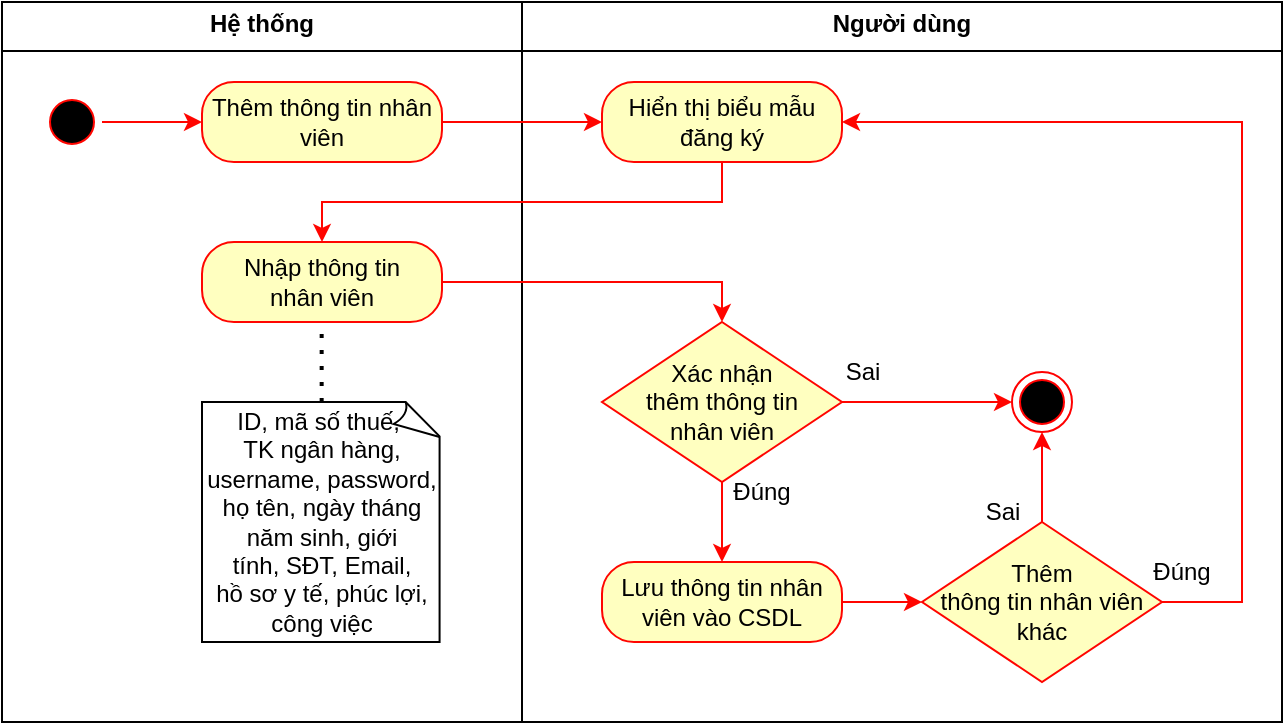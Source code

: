 <mxfile version="26.0.10">
  <diagram name="Page-1" id="iDX6k-6ujFG3Mrd-17x8">
    <mxGraphModel dx="976" dy="418" grid="1" gridSize="10" guides="1" tooltips="1" connect="1" arrows="1" fold="1" page="1" pageScale="1" pageWidth="850" pageHeight="1100" math="0" shadow="0">
      <root>
        <mxCell id="0" />
        <mxCell id="1" parent="0" />
        <mxCell id="tkutnggVbvfWownCSWg2-39" value="&lt;p style=&quot;margin:0px;margin-top:4px;text-align:center;&quot;&gt;&lt;b&gt;Hệ thống&lt;/b&gt;&lt;/p&gt;&lt;hr size=&quot;1&quot; style=&quot;border-style:solid;&quot;&gt;&lt;div style=&quot;height:2px;&quot;&gt;&lt;/div&gt;" style="verticalAlign=top;align=left;overflow=fill;html=1;whiteSpace=wrap;" parent="1" vertex="1">
          <mxGeometry width="260" height="360" as="geometry" />
        </mxCell>
        <mxCell id="tkutnggVbvfWownCSWg2-38" value="&lt;p style=&quot;margin:0px;margin-top:4px;text-align:center;&quot;&gt;&lt;b&gt;Người dùng&lt;/b&gt;&lt;/p&gt;&lt;hr size=&quot;1&quot; style=&quot;border-style:solid;&quot;&gt;&lt;div style=&quot;height:2px;&quot;&gt;&lt;/div&gt;" style="verticalAlign=top;align=left;overflow=fill;html=1;whiteSpace=wrap;" parent="1" vertex="1">
          <mxGeometry x="260" width="380" height="360" as="geometry" />
        </mxCell>
        <mxCell id="tkutnggVbvfWownCSWg2-3" value="" style="ellipse;html=1;shape=startState;fillColor=#000000;strokeColor=#FF0500;" parent="1" vertex="1">
          <mxGeometry x="20" y="45" width="30" height="30" as="geometry" />
        </mxCell>
        <mxCell id="tkutnggVbvfWownCSWg2-4" value="" style="edgeStyle=orthogonalEdgeStyle;rounded=0;orthogonalLoop=1;jettySize=auto;html=1;strokeColor=#FF0500;" parent="1" source="tkutnggVbvfWownCSWg2-3" target="tkutnggVbvfWownCSWg2-6" edge="1">
          <mxGeometry relative="1" as="geometry" />
        </mxCell>
        <mxCell id="tkutnggVbvfWownCSWg2-23" value="" style="edgeStyle=orthogonalEdgeStyle;rounded=0;orthogonalLoop=1;jettySize=auto;html=1;strokeColor=#FF0500;" parent="1" source="tkutnggVbvfWownCSWg2-6" target="tkutnggVbvfWownCSWg2-8" edge="1">
          <mxGeometry relative="1" as="geometry" />
        </mxCell>
        <mxCell id="tkutnggVbvfWownCSWg2-6" value="Thêm thông tin nhân viên" style="rounded=1;whiteSpace=wrap;html=1;arcSize=40;fontColor=#000000;fillColor=#ffffc0;strokeColor=#FF0500;" parent="1" vertex="1">
          <mxGeometry x="100" y="40" width="120" height="40" as="geometry" />
        </mxCell>
        <mxCell id="tkutnggVbvfWownCSWg2-24" style="edgeStyle=orthogonalEdgeStyle;rounded=0;orthogonalLoop=1;jettySize=auto;html=1;entryX=0.5;entryY=0;entryDx=0;entryDy=0;strokeColor=#FF0500;" parent="1" source="tkutnggVbvfWownCSWg2-8" target="tkutnggVbvfWownCSWg2-13" edge="1">
          <mxGeometry relative="1" as="geometry">
            <Array as="points">
              <mxPoint x="360" y="100" />
              <mxPoint x="160" y="100" />
            </Array>
          </mxGeometry>
        </mxCell>
        <mxCell id="tkutnggVbvfWownCSWg2-8" value="Hiển thị biểu mẫu đăng ký" style="rounded=1;whiteSpace=wrap;html=1;arcSize=40;fontColor=#000000;fillColor=#ffffc0;strokeColor=#FF0500;" parent="1" vertex="1">
          <mxGeometry x="300" y="40" width="120" height="40" as="geometry" />
        </mxCell>
        <mxCell id="tkutnggVbvfWownCSWg2-26" value="" style="edgeStyle=orthogonalEdgeStyle;rounded=0;orthogonalLoop=1;jettySize=auto;html=1;strokeColor=#FF0500;entryX=0.5;entryY=0;entryDx=0;entryDy=0;" parent="1" source="tkutnggVbvfWownCSWg2-13" target="tkutnggVbvfWownCSWg2-43" edge="1">
          <mxGeometry relative="1" as="geometry">
            <mxPoint x="300" y="140" as="targetPoint" />
          </mxGeometry>
        </mxCell>
        <mxCell id="tkutnggVbvfWownCSWg2-13" value="Nhập thông tin&lt;br&gt;nhân viên" style="rounded=1;whiteSpace=wrap;html=1;arcSize=40;fontColor=#000000;fillColor=#ffffc0;strokeColor=#FF0500;" parent="1" vertex="1">
          <mxGeometry x="100" y="120" width="120" height="40" as="geometry" />
        </mxCell>
        <mxCell id="tkutnggVbvfWownCSWg2-14" value="ID, mã số thuế,&amp;nbsp;&lt;br&gt;TK ngân hàng,&lt;div&gt;username, password, họ tên,&amp;nbsp;&lt;span style=&quot;background-color: transparent; color: light-dark(rgb(0, 0, 0), rgb(255, 255, 255));&quot;&gt;ngày tháng&lt;/span&gt;&lt;/div&gt;&lt;div&gt;&lt;span style=&quot;background-color: transparent; color: light-dark(rgb(0, 0, 0), rgb(255, 255, 255));&quot;&gt;năm sinh,&amp;nbsp;&lt;/span&gt;&lt;span style=&quot;background-color: transparent; color: light-dark(rgb(0, 0, 0), rgb(255, 255, 255));&quot;&gt;giới tính,&amp;nbsp;&lt;/span&gt;&lt;span style=&quot;background-color: transparent; color: light-dark(rgb(0, 0, 0), rgb(255, 255, 255));&quot;&gt;SĐT, Email,&lt;/span&gt;&lt;/div&gt;&lt;div&gt;hồ sơ y tế, phúc lợi,&lt;br&gt;công việc&lt;/div&gt;" style="whiteSpace=wrap;html=1;shape=mxgraph.basic.document;align=center;strokeColor=#000000;" parent="1" vertex="1">
          <mxGeometry x="100" y="200" width="120" height="120" as="geometry" />
        </mxCell>
        <mxCell id="tkutnggVbvfWownCSWg2-37" value="" style="endArrow=none;dashed=1;html=1;dashPattern=1 3;strokeWidth=2;rounded=0;" parent="1" edge="1">
          <mxGeometry width="50" height="50" relative="1" as="geometry">
            <mxPoint x="159.83" y="200" as="sourcePoint" />
            <mxPoint x="159.83" y="160" as="targetPoint" />
          </mxGeometry>
        </mxCell>
        <mxCell id="tkutnggVbvfWownCSWg2-47" value="" style="edgeStyle=orthogonalEdgeStyle;rounded=0;orthogonalLoop=1;jettySize=auto;html=1;strokeColor=#FF0500;" parent="1" source="tkutnggVbvfWownCSWg2-43" target="tkutnggVbvfWownCSWg2-45" edge="1">
          <mxGeometry relative="1" as="geometry" />
        </mxCell>
        <mxCell id="tkutnggVbvfWownCSWg2-52" value="" style="edgeStyle=orthogonalEdgeStyle;rounded=0;orthogonalLoop=1;jettySize=auto;html=1;strokeColor=#FF0500;" parent="1" source="tkutnggVbvfWownCSWg2-43" target="tkutnggVbvfWownCSWg2-51" edge="1">
          <mxGeometry relative="1" as="geometry" />
        </mxCell>
        <mxCell id="tkutnggVbvfWownCSWg2-43" value="Xác nhận&lt;br&gt;thêm&amp;nbsp;&lt;span style=&quot;background-color: transparent; color: light-dark(rgb(0, 0, 0), rgb(237, 237, 237));&quot;&gt;thông tin&lt;/span&gt;&lt;div&gt;nhân viên&lt;/div&gt;" style="rhombus;whiteSpace=wrap;html=1;fontColor=#000000;fillColor=#ffffc0;strokeColor=#FF0500;" parent="1" vertex="1">
          <mxGeometry x="300" y="160" width="120" height="80" as="geometry" />
        </mxCell>
        <mxCell id="tkutnggVbvfWownCSWg2-48" value="" style="edgeStyle=orthogonalEdgeStyle;rounded=0;orthogonalLoop=1;jettySize=auto;html=1;strokeColor=#FF0500;" parent="1" source="tkutnggVbvfWownCSWg2-45" target="tkutnggVbvfWownCSWg2-46" edge="1">
          <mxGeometry relative="1" as="geometry" />
        </mxCell>
        <mxCell id="tkutnggVbvfWownCSWg2-45" value="Lưu thông tin nhân viên vào CSDL" style="rounded=1;whiteSpace=wrap;html=1;arcSize=40;fontColor=#000000;fillColor=#ffffc0;strokeColor=#FF0500;" parent="1" vertex="1">
          <mxGeometry x="300" y="280" width="120" height="40" as="geometry" />
        </mxCell>
        <mxCell id="tkutnggVbvfWownCSWg2-50" style="edgeStyle=orthogonalEdgeStyle;rounded=0;orthogonalLoop=1;jettySize=auto;html=1;entryX=1;entryY=0.5;entryDx=0;entryDy=0;strokeColor=#FF0500;" parent="1" source="tkutnggVbvfWownCSWg2-46" target="tkutnggVbvfWownCSWg2-8" edge="1">
          <mxGeometry relative="1" as="geometry">
            <Array as="points">
              <mxPoint x="620" y="300" />
              <mxPoint x="620" y="60" />
            </Array>
          </mxGeometry>
        </mxCell>
        <mxCell id="q3tbFfEsXDS2Rb-mdqhw-1" value="" style="edgeStyle=orthogonalEdgeStyle;rounded=0;orthogonalLoop=1;jettySize=auto;html=1;strokeColor=light-dark(#FF0000,#FFFFFF);" edge="1" parent="1" source="tkutnggVbvfWownCSWg2-46" target="tkutnggVbvfWownCSWg2-51">
          <mxGeometry relative="1" as="geometry" />
        </mxCell>
        <mxCell id="tkutnggVbvfWownCSWg2-46" value="Thêm&lt;br&gt;thông tin&amp;nbsp;&lt;span style=&quot;background-color: transparent; color: light-dark(rgb(0, 0, 0), rgb(237, 237, 237));&quot;&gt;nhân viên&lt;/span&gt;&lt;div&gt;khác&lt;/div&gt;" style="rhombus;whiteSpace=wrap;html=1;fontColor=#000000;fillColor=#ffffc0;strokeColor=#FF0500;" parent="1" vertex="1">
          <mxGeometry x="460" y="260" width="120" height="80" as="geometry" />
        </mxCell>
        <mxCell id="tkutnggVbvfWownCSWg2-51" value="" style="ellipse;html=1;shape=endState;fillColor=#000000;strokeColor=#ff0000;" parent="1" vertex="1">
          <mxGeometry x="505" y="185" width="30" height="30" as="geometry" />
        </mxCell>
        <mxCell id="tkutnggVbvfWownCSWg2-54" value="Đúng" style="text;html=1;align=center;verticalAlign=middle;whiteSpace=wrap;rounded=0;fontFamily=Helvetica;fontSize=12;fontColor=#000000;" parent="1" vertex="1">
          <mxGeometry x="560" y="270" width="60" height="30" as="geometry" />
        </mxCell>
        <mxCell id="tkutnggVbvfWownCSWg2-55" value="Đúng" style="text;html=1;align=center;verticalAlign=middle;whiteSpace=wrap;rounded=0;fontFamily=Helvetica;fontSize=12;fontColor=#000000;" parent="1" vertex="1">
          <mxGeometry x="350" y="230" width="60" height="30" as="geometry" />
        </mxCell>
        <mxCell id="tkutnggVbvfWownCSWg2-56" value="Sai" style="text;html=1;align=center;verticalAlign=middle;resizable=0;points=[];autosize=1;strokeColor=none;fillColor=none;" parent="1" vertex="1">
          <mxGeometry x="410" y="170" width="40" height="30" as="geometry" />
        </mxCell>
        <mxCell id="tkutnggVbvfWownCSWg2-57" value="Sai" style="text;html=1;align=center;verticalAlign=middle;resizable=0;points=[];autosize=1;strokeColor=none;fillColor=none;" parent="1" vertex="1">
          <mxGeometry x="480" y="240" width="40" height="30" as="geometry" />
        </mxCell>
      </root>
    </mxGraphModel>
  </diagram>
</mxfile>
